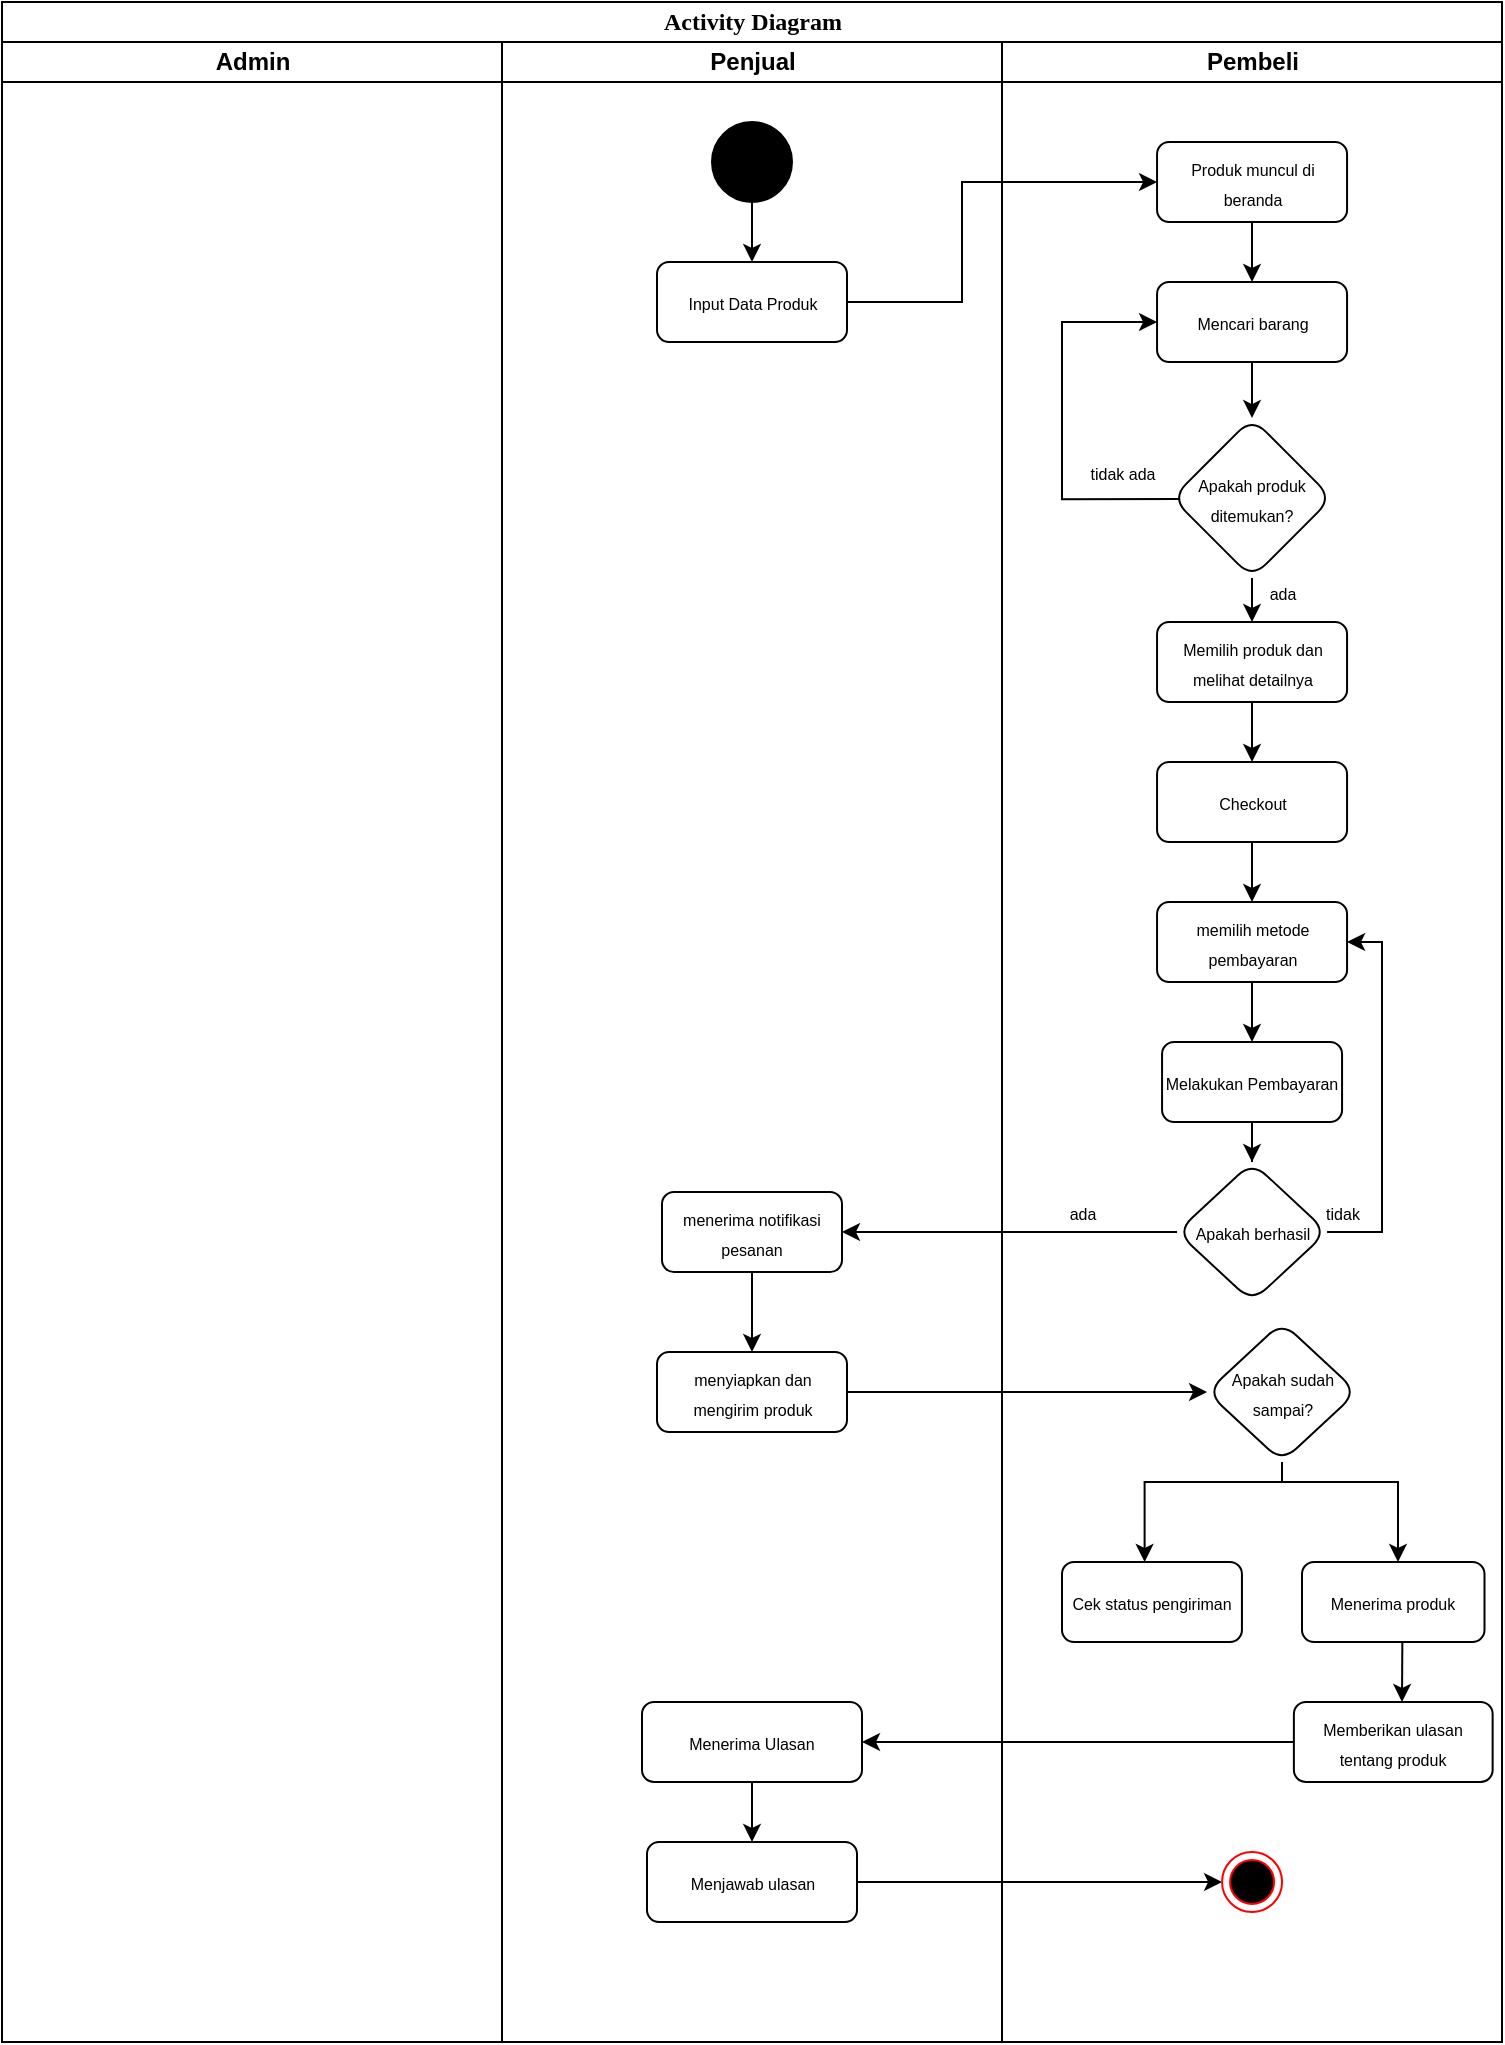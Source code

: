 <mxfile version="26.0.16">
  <diagram name="Page-1" id="0783ab3e-0a74-02c8-0abd-f7b4e66b4bec">
    <mxGraphModel dx="1723" dy="820" grid="1" gridSize="10" guides="1" tooltips="1" connect="1" arrows="1" fold="1" page="1" pageScale="1" pageWidth="850" pageHeight="1100" background="none" math="0" shadow="0">
      <root>
        <mxCell id="0" />
        <mxCell id="1" parent="0" />
        <mxCell id="1c1d494c118603dd-1" value="Activity Diagram" style="swimlane;html=1;childLayout=stackLayout;startSize=20;rounded=0;shadow=0;comic=0;labelBackgroundColor=none;strokeWidth=1;fontFamily=Verdana;fontSize=12;align=center;" parent="1" vertex="1">
          <mxGeometry x="40" y="20" width="750" height="1020" as="geometry" />
        </mxCell>
        <mxCell id="j9S7m9VbnJjn6Bd4xAih-59" value="" style="edgeStyle=orthogonalEdgeStyle;rounded=0;orthogonalLoop=1;jettySize=auto;html=1;" parent="1c1d494c118603dd-1" source="j9S7m9VbnJjn6Bd4xAih-56" target="j9S7m9VbnJjn6Bd4xAih-58" edge="1">
          <mxGeometry relative="1" as="geometry">
            <Array as="points">
              <mxPoint x="560" y="615" />
              <mxPoint x="560" y="615" />
            </Array>
          </mxGeometry>
        </mxCell>
        <mxCell id="j9S7m9VbnJjn6Bd4xAih-69" value="" style="edgeStyle=orthogonalEdgeStyle;rounded=0;orthogonalLoop=1;jettySize=auto;html=1;" parent="1c1d494c118603dd-1" source="j9S7m9VbnJjn6Bd4xAih-64" target="j9S7m9VbnJjn6Bd4xAih-68" edge="1">
          <mxGeometry relative="1" as="geometry">
            <Array as="points">
              <mxPoint x="490" y="695" />
              <mxPoint x="490" y="695" />
            </Array>
          </mxGeometry>
        </mxCell>
        <mxCell id="1c1d494c118603dd-2" value="Admin" style="swimlane;html=1;startSize=20;" parent="1c1d494c118603dd-1" vertex="1">
          <mxGeometry y="20" width="250" height="1000" as="geometry" />
        </mxCell>
        <mxCell id="1c1d494c118603dd-3" value="Penjual" style="swimlane;html=1;startSize=20;" parent="1c1d494c118603dd-1" vertex="1">
          <mxGeometry x="250" y="20" width="250" height="1000" as="geometry" />
        </mxCell>
        <mxCell id="j9S7m9VbnJjn6Bd4xAih-65" value="" style="edgeStyle=orthogonalEdgeStyle;rounded=0;orthogonalLoop=1;jettySize=auto;html=1;" parent="1c1d494c118603dd-3" source="j9S7m9VbnJjn6Bd4xAih-58" target="j9S7m9VbnJjn6Bd4xAih-64" edge="1">
          <mxGeometry relative="1" as="geometry" />
        </mxCell>
        <mxCell id="j9S7m9VbnJjn6Bd4xAih-58" value="&lt;font style=&quot;font-size: 8px;&quot;&gt;menerima notifikasi pesanan&lt;/font&gt;" style="whiteSpace=wrap;html=1;rounded=1;" parent="1c1d494c118603dd-3" vertex="1">
          <mxGeometry x="80" y="575" width="90" height="40" as="geometry" />
        </mxCell>
        <mxCell id="j9S7m9VbnJjn6Bd4xAih-64" value="&lt;font style=&quot;font-size: 8px;&quot;&gt;menyiapkan dan mengirim produk&lt;/font&gt;" style="whiteSpace=wrap;html=1;rounded=1;" parent="1c1d494c118603dd-3" vertex="1">
          <mxGeometry x="77.5" y="655" width="95" height="40" as="geometry" />
        </mxCell>
        <mxCell id="j9S7m9VbnJjn6Bd4xAih-75" value="" style="edgeStyle=orthogonalEdgeStyle;rounded=0;orthogonalLoop=1;jettySize=auto;html=1;" parent="1c1d494c118603dd-3" source="j9S7m9VbnJjn6Bd4xAih-31" target="j9S7m9VbnJjn6Bd4xAih-74" edge="1">
          <mxGeometry relative="1" as="geometry" />
        </mxCell>
        <mxCell id="j9S7m9VbnJjn6Bd4xAih-31" value="" style="ellipse;whiteSpace=wrap;html=1;rounded=0;shadow=0;comic=0;labelBackgroundColor=none;strokeWidth=1;fillColor=#000000;fontFamily=Verdana;fontSize=12;align=center;" parent="1c1d494c118603dd-3" vertex="1">
          <mxGeometry x="105" y="40" width="40" height="40" as="geometry" />
        </mxCell>
        <mxCell id="j9S7m9VbnJjn6Bd4xAih-74" value="&lt;font style=&quot;font-size: 8px;&quot;&gt;Input Data Produk&lt;/font&gt;" style="rounded=1;whiteSpace=wrap;html=1;" parent="1c1d494c118603dd-3" vertex="1">
          <mxGeometry x="77.5" y="110" width="95" height="40" as="geometry" />
        </mxCell>
        <mxCell id="j9S7m9VbnJjn6Bd4xAih-86" value="" style="edgeStyle=orthogonalEdgeStyle;rounded=0;orthogonalLoop=1;jettySize=auto;html=1;" parent="1c1d494c118603dd-3" source="j9S7m9VbnJjn6Bd4xAih-83" target="j9S7m9VbnJjn6Bd4xAih-85" edge="1">
          <mxGeometry relative="1" as="geometry" />
        </mxCell>
        <mxCell id="j9S7m9VbnJjn6Bd4xAih-83" value="&lt;font style=&quot;font-size: 8px;&quot;&gt;Menerima Ulasan&lt;/font&gt;" style="whiteSpace=wrap;html=1;rounded=1;" parent="1c1d494c118603dd-3" vertex="1">
          <mxGeometry x="70" y="830" width="110" height="40" as="geometry" />
        </mxCell>
        <mxCell id="j9S7m9VbnJjn6Bd4xAih-85" value="&lt;font style=&quot;font-size: 8px;&quot;&gt;Menjawab ulasan&lt;/font&gt;" style="whiteSpace=wrap;html=1;rounded=1;" parent="1c1d494c118603dd-3" vertex="1">
          <mxGeometry x="72.5" y="900" width="105" height="40" as="geometry" />
        </mxCell>
        <mxCell id="j9S7m9VbnJjn6Bd4xAih-77" value="" style="edgeStyle=orthogonalEdgeStyle;rounded=0;orthogonalLoop=1;jettySize=auto;html=1;" parent="1c1d494c118603dd-1" source="j9S7m9VbnJjn6Bd4xAih-74" target="j9S7m9VbnJjn6Bd4xAih-76" edge="1">
          <mxGeometry relative="1" as="geometry">
            <Array as="points">
              <mxPoint x="480" y="150" />
              <mxPoint x="480" y="90" />
            </Array>
          </mxGeometry>
        </mxCell>
        <mxCell id="j9S7m9VbnJjn6Bd4xAih-84" value="" style="edgeStyle=orthogonalEdgeStyle;rounded=0;orthogonalLoop=1;jettySize=auto;html=1;" parent="1c1d494c118603dd-1" source="j9S7m9VbnJjn6Bd4xAih-81" target="j9S7m9VbnJjn6Bd4xAih-83" edge="1">
          <mxGeometry relative="1" as="geometry" />
        </mxCell>
        <mxCell id="j9S7m9VbnJjn6Bd4xAih-90" value="" style="edgeStyle=orthogonalEdgeStyle;rounded=0;orthogonalLoop=1;jettySize=auto;html=1;" parent="1c1d494c118603dd-1" source="j9S7m9VbnJjn6Bd4xAih-85" target="j9S7m9VbnJjn6Bd4xAih-89" edge="1">
          <mxGeometry relative="1" as="geometry" />
        </mxCell>
        <mxCell id="-TbSnAbcL_m0biIYStXS-1" value="Pembeli" style="swimlane;html=1;startSize=20;" vertex="1" parent="1c1d494c118603dd-1">
          <mxGeometry x="500" y="20" width="250" height="1000" as="geometry" />
        </mxCell>
        <mxCell id="j9S7m9VbnJjn6Bd4xAih-37" value="" style="edgeStyle=orthogonalEdgeStyle;rounded=0;orthogonalLoop=1;jettySize=auto;html=1;" parent="-TbSnAbcL_m0biIYStXS-1" source="j9S7m9VbnJjn6Bd4xAih-34" target="j9S7m9VbnJjn6Bd4xAih-36" edge="1">
          <mxGeometry relative="1" as="geometry" />
        </mxCell>
        <mxCell id="j9S7m9VbnJjn6Bd4xAih-34" value="&lt;font style=&quot;font-size: 8px;&quot;&gt;Mencari barang&lt;/font&gt;" style="rounded=1;whiteSpace=wrap;html=1;" parent="-TbSnAbcL_m0biIYStXS-1" vertex="1">
          <mxGeometry x="77.53" y="120" width="95" height="40" as="geometry" />
        </mxCell>
        <mxCell id="j9S7m9VbnJjn6Bd4xAih-41" value="" style="edgeStyle=orthogonalEdgeStyle;rounded=0;orthogonalLoop=1;jettySize=auto;html=1;" parent="-TbSnAbcL_m0biIYStXS-1" source="j9S7m9VbnJjn6Bd4xAih-36" target="j9S7m9VbnJjn6Bd4xAih-40" edge="1">
          <mxGeometry relative="1" as="geometry" />
        </mxCell>
        <mxCell id="j9S7m9VbnJjn6Bd4xAih-36" value="&lt;font style=&quot;font-size: 8px;&quot;&gt;Apakah produk ditemukan?&lt;/font&gt;" style="rhombus;whiteSpace=wrap;html=1;rounded=1;" parent="-TbSnAbcL_m0biIYStXS-1" vertex="1">
          <mxGeometry x="85.03" y="188" width="80" height="80" as="geometry" />
        </mxCell>
        <mxCell id="j9S7m9VbnJjn6Bd4xAih-49" value="" style="edgeStyle=orthogonalEdgeStyle;rounded=0;orthogonalLoop=1;jettySize=auto;html=1;entryX=0.5;entryY=0;entryDx=0;entryDy=0;" parent="-TbSnAbcL_m0biIYStXS-1" source="j9S7m9VbnJjn6Bd4xAih-40" target="j9S7m9VbnJjn6Bd4xAih-50" edge="1">
          <mxGeometry relative="1" as="geometry">
            <mxPoint x="125.03" y="370" as="targetPoint" />
          </mxGeometry>
        </mxCell>
        <mxCell id="j9S7m9VbnJjn6Bd4xAih-40" value="&lt;font style=&quot;font-size: 8px;&quot;&gt;&lt;span data-end=&quot;394&quot; data-start=&quot;354&quot;&gt;Memilih produk dan melihat detailnya&lt;/span&gt;&lt;/font&gt;" style="whiteSpace=wrap;html=1;rounded=1;" parent="-TbSnAbcL_m0biIYStXS-1" vertex="1">
          <mxGeometry x="77.53" y="290" width="95" height="40" as="geometry" />
        </mxCell>
        <mxCell id="j9S7m9VbnJjn6Bd4xAih-47" value="&lt;font style=&quot;font-size: 8px;&quot;&gt;ada&lt;/font&gt;" style="text;html=1;align=center;verticalAlign=middle;resizable=0;points=[];autosize=1;strokeColor=none;fillColor=none;" parent="-TbSnAbcL_m0biIYStXS-1" vertex="1">
          <mxGeometry x="120.03" y="260" width="40" height="30" as="geometry" />
        </mxCell>
        <mxCell id="j9S7m9VbnJjn6Bd4xAih-53" value="" style="edgeStyle=orthogonalEdgeStyle;rounded=0;orthogonalLoop=1;jettySize=auto;html=1;" parent="-TbSnAbcL_m0biIYStXS-1" source="j9S7m9VbnJjn6Bd4xAih-50" target="j9S7m9VbnJjn6Bd4xAih-52" edge="1">
          <mxGeometry relative="1" as="geometry" />
        </mxCell>
        <mxCell id="j9S7m9VbnJjn6Bd4xAih-50" value="&lt;font style=&quot;font-size: 8px;&quot;&gt;Checkout&lt;/font&gt;" style="whiteSpace=wrap;html=1;rounded=1;" parent="-TbSnAbcL_m0biIYStXS-1" vertex="1">
          <mxGeometry x="77.53" y="360" width="95" height="40" as="geometry" />
        </mxCell>
        <mxCell id="j9S7m9VbnJjn6Bd4xAih-55" value="" style="edgeStyle=orthogonalEdgeStyle;rounded=0;orthogonalLoop=1;jettySize=auto;html=1;" parent="-TbSnAbcL_m0biIYStXS-1" source="j9S7m9VbnJjn6Bd4xAih-52" target="j9S7m9VbnJjn6Bd4xAih-54" edge="1">
          <mxGeometry relative="1" as="geometry" />
        </mxCell>
        <mxCell id="j9S7m9VbnJjn6Bd4xAih-52" value="&lt;font style=&quot;font-size: 8px;&quot;&gt;memilih metode pembayaran&lt;/font&gt;" style="rounded=1;whiteSpace=wrap;html=1;" parent="-TbSnAbcL_m0biIYStXS-1" vertex="1">
          <mxGeometry x="77.53" y="430" width="95" height="40" as="geometry" />
        </mxCell>
        <mxCell id="j9S7m9VbnJjn6Bd4xAih-57" value="" style="edgeStyle=orthogonalEdgeStyle;rounded=0;orthogonalLoop=1;jettySize=auto;html=1;" parent="-TbSnAbcL_m0biIYStXS-1" source="j9S7m9VbnJjn6Bd4xAih-54" target="j9S7m9VbnJjn6Bd4xAih-56" edge="1">
          <mxGeometry relative="1" as="geometry" />
        </mxCell>
        <mxCell id="j9S7m9VbnJjn6Bd4xAih-54" value="&lt;font style=&quot;font-size: 8px;&quot;&gt;Melakukan Pembayaran&lt;/font&gt;" style="whiteSpace=wrap;html=1;rounded=1;" parent="-TbSnAbcL_m0biIYStXS-1" vertex="1">
          <mxGeometry x="80.03" y="500" width="90" height="40" as="geometry" />
        </mxCell>
        <mxCell id="j9S7m9VbnJjn6Bd4xAih-61" value="" style="edgeStyle=orthogonalEdgeStyle;rounded=0;orthogonalLoop=1;jettySize=auto;html=1;entryX=1;entryY=0.5;entryDx=0;entryDy=0;" parent="-TbSnAbcL_m0biIYStXS-1" source="j9S7m9VbnJjn6Bd4xAih-56" target="j9S7m9VbnJjn6Bd4xAih-52" edge="1">
          <mxGeometry relative="1" as="geometry">
            <mxPoint x="80.03" y="530" as="targetPoint" />
            <Array as="points">
              <mxPoint x="190" y="595" />
              <mxPoint x="190" y="450" />
            </Array>
          </mxGeometry>
        </mxCell>
        <mxCell id="j9S7m9VbnJjn6Bd4xAih-56" value="&lt;font style=&quot;font-size: 8px;&quot;&gt;Apakah berhasil&lt;/font&gt;" style="rhombus;whiteSpace=wrap;html=1;rounded=1;" parent="-TbSnAbcL_m0biIYStXS-1" vertex="1">
          <mxGeometry x="87.53" y="560" width="75" height="70" as="geometry" />
        </mxCell>
        <mxCell id="j9S7m9VbnJjn6Bd4xAih-63" value="&lt;font style=&quot;font-size: 8px;&quot;&gt;ada&lt;/font&gt;" style="text;html=1;align=center;verticalAlign=middle;resizable=0;points=[];autosize=1;strokeColor=none;fillColor=none;" parent="-TbSnAbcL_m0biIYStXS-1" vertex="1">
          <mxGeometry x="20.03" y="570" width="40" height="30" as="geometry" />
        </mxCell>
        <mxCell id="j9S7m9VbnJjn6Bd4xAih-71" value="" style="edgeStyle=orthogonalEdgeStyle;rounded=0;orthogonalLoop=1;jettySize=auto;html=1;" parent="-TbSnAbcL_m0biIYStXS-1" source="j9S7m9VbnJjn6Bd4xAih-68" edge="1">
          <mxGeometry relative="1" as="geometry">
            <mxPoint x="71.303" y="760" as="targetPoint" />
            <Array as="points">
              <mxPoint x="140" y="720" />
              <mxPoint x="71" y="720" />
            </Array>
          </mxGeometry>
        </mxCell>
        <mxCell id="j9S7m9VbnJjn6Bd4xAih-73" value="" style="edgeStyle=orthogonalEdgeStyle;rounded=0;orthogonalLoop=1;jettySize=auto;html=1;" parent="-TbSnAbcL_m0biIYStXS-1" source="j9S7m9VbnJjn6Bd4xAih-68" edge="1">
          <mxGeometry relative="1" as="geometry">
            <mxPoint x="198" y="760" as="targetPoint" />
            <Array as="points">
              <mxPoint x="140" y="720" />
              <mxPoint x="198" y="720" />
              <mxPoint x="198" y="760" />
            </Array>
          </mxGeometry>
        </mxCell>
        <mxCell id="j9S7m9VbnJjn6Bd4xAih-68" value="&lt;font style=&quot;font-size: 8px;&quot;&gt;Apakah sudah sampai?&lt;/font&gt;" style="rhombus;whiteSpace=wrap;html=1;rounded=1;" parent="-TbSnAbcL_m0biIYStXS-1" vertex="1">
          <mxGeometry x="102.53" y="640" width="75" height="70" as="geometry" />
        </mxCell>
        <mxCell id="j9S7m9VbnJjn6Bd4xAih-82" value="" style="edgeStyle=orthogonalEdgeStyle;rounded=0;orthogonalLoop=1;jettySize=auto;html=1;" parent="-TbSnAbcL_m0biIYStXS-1" edge="1">
          <mxGeometry relative="1" as="geometry">
            <mxPoint x="200.177" y="800" as="sourcePoint" />
            <mxPoint x="199.995" y="830" as="targetPoint" />
            <Array as="points">
              <mxPoint x="200.47" y="800" />
            </Array>
          </mxGeometry>
        </mxCell>
        <mxCell id="j9S7m9VbnJjn6Bd4xAih-78" value="" style="edgeStyle=orthogonalEdgeStyle;rounded=0;orthogonalLoop=1;jettySize=auto;html=1;" parent="-TbSnAbcL_m0biIYStXS-1" source="j9S7m9VbnJjn6Bd4xAih-76" edge="1">
          <mxGeometry relative="1" as="geometry">
            <mxPoint x="125.03" y="120" as="targetPoint" />
          </mxGeometry>
        </mxCell>
        <mxCell id="j9S7m9VbnJjn6Bd4xAih-76" value="&lt;font style=&quot;font-size: 8px;&quot;&gt;Produk muncul di beranda&lt;/font&gt;" style="whiteSpace=wrap;html=1;rounded=1;" parent="-TbSnAbcL_m0biIYStXS-1" vertex="1">
          <mxGeometry x="77.53" y="50" width="95" height="40" as="geometry" />
        </mxCell>
        <mxCell id="j9S7m9VbnJjn6Bd4xAih-62" value="&lt;font style=&quot;font-size: 8px;&quot;&gt;tidak&lt;/font&gt;" style="text;html=1;align=center;verticalAlign=middle;resizable=0;points=[];autosize=1;strokeColor=none;fillColor=none;" parent="-TbSnAbcL_m0biIYStXS-1" vertex="1">
          <mxGeometry x="150" y="570" width="40" height="30" as="geometry" />
        </mxCell>
        <mxCell id="j9S7m9VbnJjn6Bd4xAih-89" value="" style="ellipse;html=1;shape=endState;fillColor=#000000;strokeColor=#ff0000;" parent="-TbSnAbcL_m0biIYStXS-1" vertex="1">
          <mxGeometry x="110.03" y="905" width="30" height="30" as="geometry" />
        </mxCell>
        <mxCell id="j9S7m9VbnJjn6Bd4xAih-43" value="" style="edgeStyle=orthogonalEdgeStyle;rounded=0;orthogonalLoop=1;jettySize=auto;html=1;entryX=0;entryY=0.5;entryDx=0;entryDy=0;exitX=0.049;exitY=0.507;exitDx=0;exitDy=0;exitPerimeter=0;" parent="-TbSnAbcL_m0biIYStXS-1" source="j9S7m9VbnJjn6Bd4xAih-36" target="j9S7m9VbnJjn6Bd4xAih-34" edge="1">
          <mxGeometry relative="1" as="geometry">
            <mxPoint x="-423.152" y="266.838" as="sourcePoint" />
            <mxPoint x="-460" y="179.99" as="targetPoint" />
            <Array as="points">
              <mxPoint x="30" y="229" />
              <mxPoint x="30" y="140" />
            </Array>
          </mxGeometry>
        </mxCell>
        <mxCell id="j9S7m9VbnJjn6Bd4xAih-46" value="&lt;font style=&quot;font-size: 8px;&quot;&gt;tidak ada&lt;/font&gt;" style="text;html=1;align=center;verticalAlign=middle;resizable=0;points=[];autosize=1;strokeColor=none;fillColor=none;" parent="-TbSnAbcL_m0biIYStXS-1" vertex="1">
          <mxGeometry x="30" y="200" width="60" height="30" as="geometry" />
        </mxCell>
        <mxCell id="j9S7m9VbnJjn6Bd4xAih-70" value="&lt;font style=&quot;font-size: 8px;&quot;&gt;Cek status pengiriman&lt;/font&gt;" style="whiteSpace=wrap;html=1;rounded=1;" parent="-TbSnAbcL_m0biIYStXS-1" vertex="1">
          <mxGeometry x="30" y="760" width="89.97" height="40" as="geometry" />
        </mxCell>
        <mxCell id="j9S7m9VbnJjn6Bd4xAih-72" value="&lt;font style=&quot;font-size: 8px;&quot;&gt;Menerima produk&lt;/font&gt;" style="whiteSpace=wrap;html=1;rounded=1;" parent="-TbSnAbcL_m0biIYStXS-1" vertex="1">
          <mxGeometry x="150" y="760" width="91.25" height="40" as="geometry" />
        </mxCell>
        <mxCell id="j9S7m9VbnJjn6Bd4xAih-81" value="&lt;font style=&quot;font-size: 8px;&quot;&gt;Memberikan ulasan tentang produk&lt;/font&gt;" style="whiteSpace=wrap;html=1;rounded=1;" parent="-TbSnAbcL_m0biIYStXS-1" vertex="1">
          <mxGeometry x="145.94" y="830" width="99.38" height="40" as="geometry" />
        </mxCell>
      </root>
    </mxGraphModel>
  </diagram>
</mxfile>
